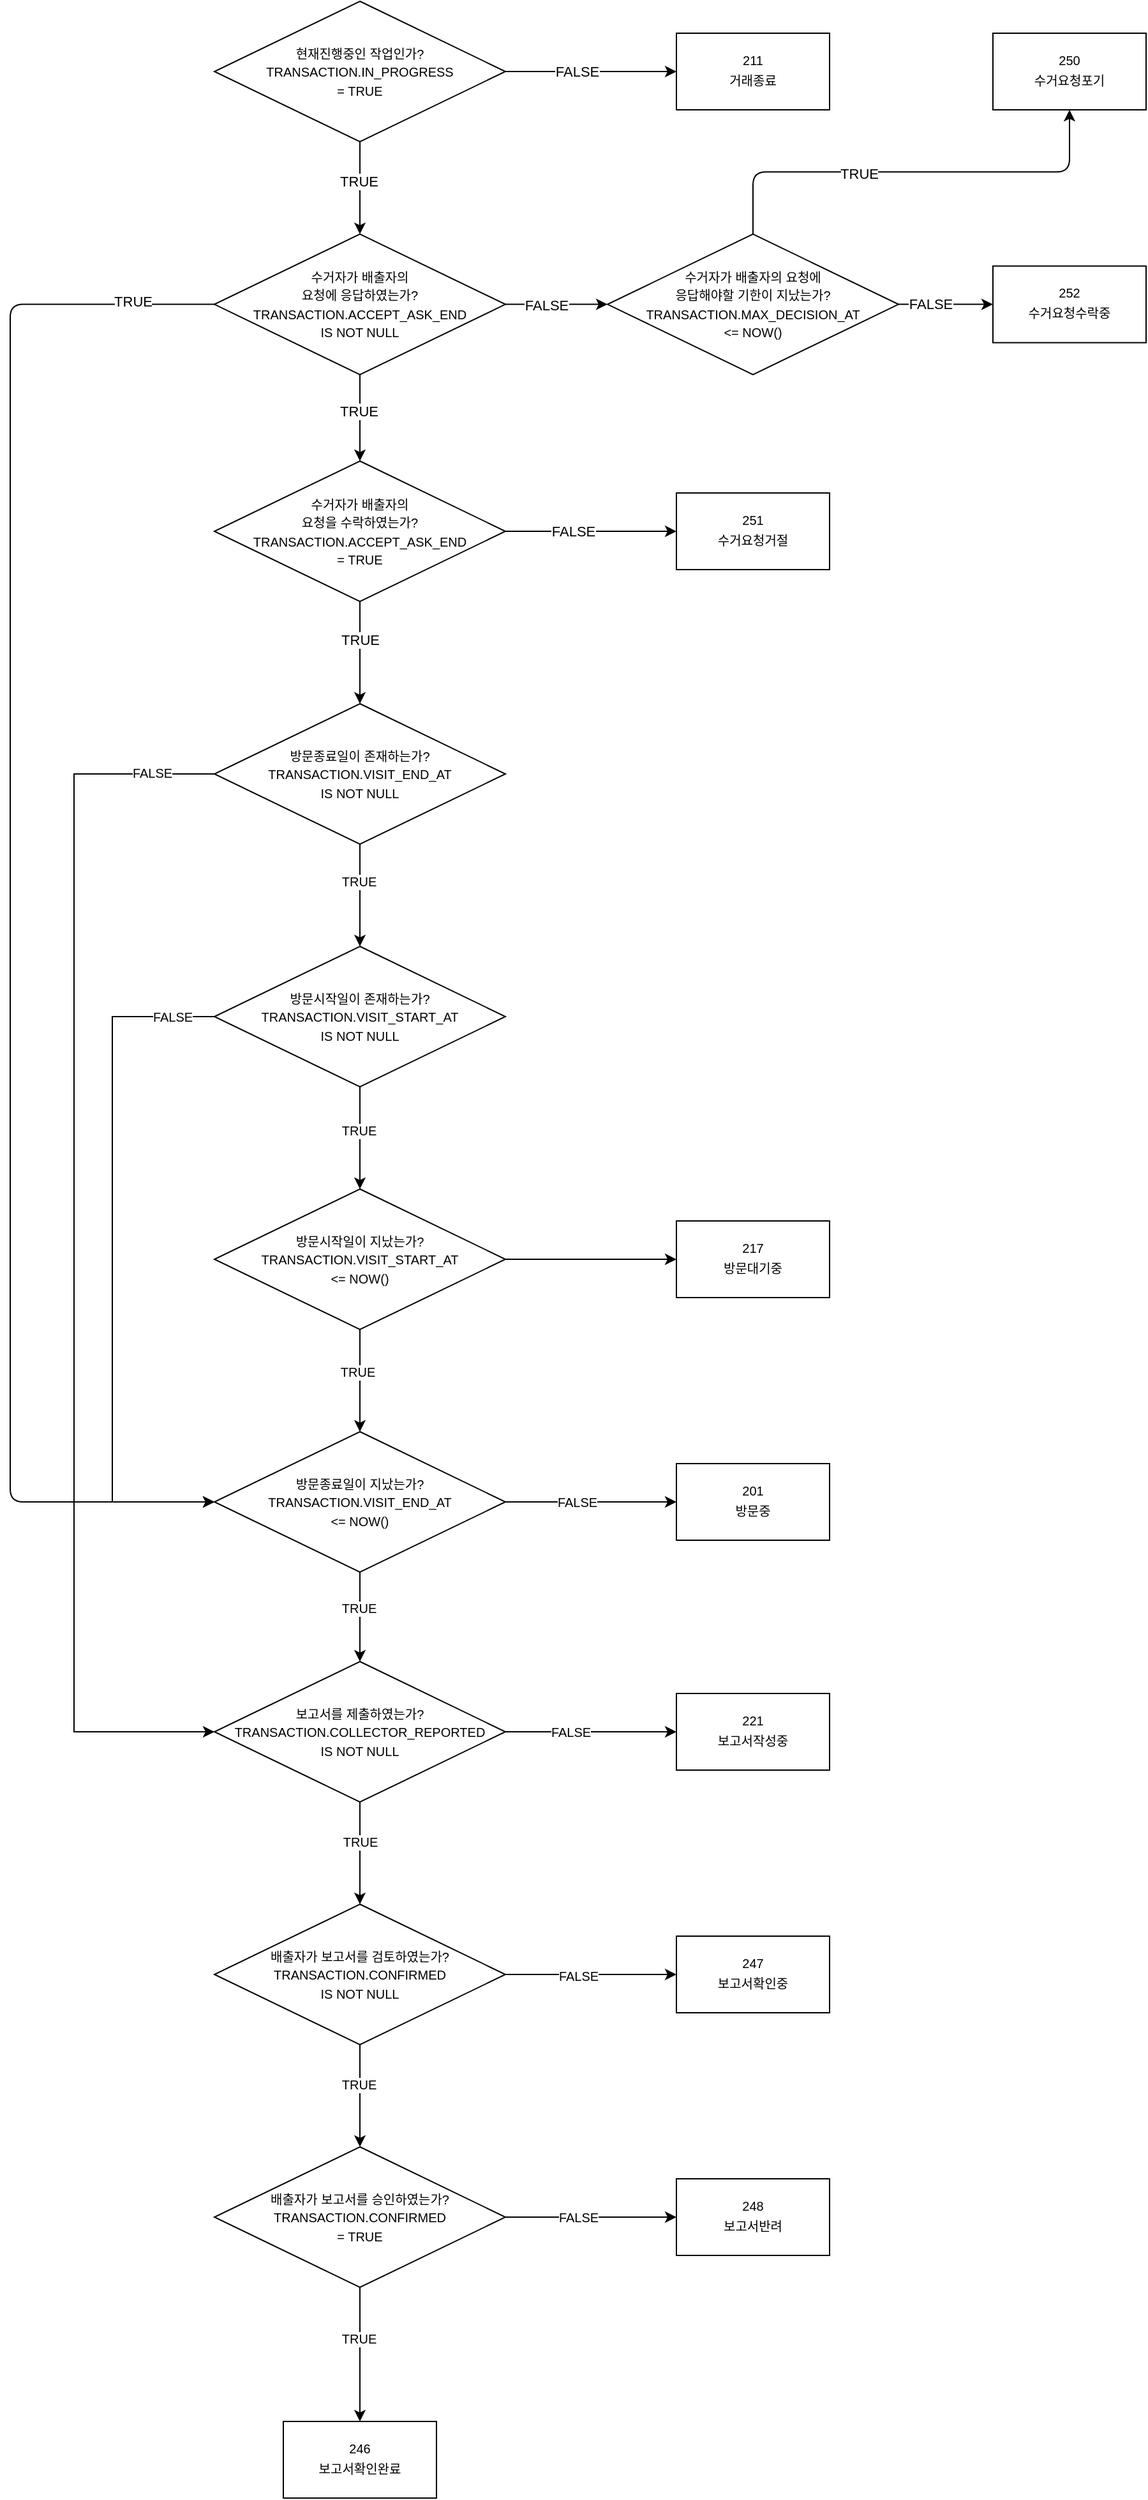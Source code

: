 <mxfile>
    <diagram id="NKuB78-2iF7RFg5ZVrHi" name="Page-1">
        <mxGraphModel dx="2560" dy="2054" grid="1" gridSize="10" guides="1" tooltips="1" connect="1" arrows="1" fold="1" page="1" pageScale="1" pageWidth="827" pageHeight="1169" math="0" shadow="0">
            <root>
                <mxCell id="0"/>
                <mxCell id="1" parent="0"/>
                <mxCell id="32" style="edgeStyle=orthogonalEdgeStyle;html=1;entryX=0;entryY=0.5;entryDx=0;entryDy=0;exitX=0;exitY=0.5;exitDx=0;exitDy=0;" edge="1" parent="1" source="36" target="uX54Qr66YurnJH-6QOxl-19">
                    <mxGeometry relative="1" as="geometry">
                        <Array as="points">
                            <mxPoint x="-810" y="-673"/>
                            <mxPoint x="-810" y="265"/>
                        </Array>
                    </mxGeometry>
                </mxCell>
                <mxCell id="33" value="TRUE" style="edgeLabel;html=1;align=center;verticalAlign=middle;resizable=0;points=[];" vertex="1" connectable="0" parent="32">
                    <mxGeometry x="-0.898" y="-3" relative="1" as="geometry">
                        <mxPoint as="offset"/>
                    </mxGeometry>
                </mxCell>
                <mxCell id="uX54Qr66YurnJH-6QOxl-14" value="" style="edgeStyle=orthogonalEdgeStyle;rounded=0;orthogonalLoop=1;jettySize=auto;html=1;fontSize=10;" parent="1" source="uX54Qr66YurnJH-6QOxl-5" target="uX54Qr66YurnJH-6QOxl-13" edge="1">
                    <mxGeometry relative="1" as="geometry"/>
                </mxCell>
                <mxCell id="uX54Qr66YurnJH-6QOxl-17" value="TRUE" style="edgeLabel;html=1;align=center;verticalAlign=middle;resizable=0;points=[];fontSize=10;" parent="uX54Qr66YurnJH-6QOxl-14" vertex="1" connectable="0">
                    <mxGeometry x="-0.29" y="-1" relative="1" as="geometry">
                        <mxPoint as="offset"/>
                    </mxGeometry>
                </mxCell>
                <mxCell id="uX54Qr66YurnJH-6QOxl-51" style="edgeStyle=orthogonalEdgeStyle;rounded=0;orthogonalLoop=1;jettySize=auto;html=1;entryX=0;entryY=0.5;entryDx=0;entryDy=0;fontSize=10;exitX=0;exitY=0.5;exitDx=0;exitDy=0;" parent="1" source="uX54Qr66YurnJH-6QOxl-5" target="uX54Qr66YurnJH-6QOxl-29" edge="1">
                    <mxGeometry relative="1" as="geometry">
                        <Array as="points">
                            <mxPoint x="-760" y="-305"/>
                            <mxPoint x="-760" y="445"/>
                        </Array>
                    </mxGeometry>
                </mxCell>
                <mxCell id="uX54Qr66YurnJH-6QOxl-52" value="FALSE" style="edgeLabel;html=1;align=center;verticalAlign=middle;resizable=0;points=[];fontSize=10;" parent="uX54Qr66YurnJH-6QOxl-51" vertex="1" connectable="0">
                    <mxGeometry x="-0.898" y="-1" relative="1" as="geometry">
                        <mxPoint as="offset"/>
                    </mxGeometry>
                </mxCell>
                <mxCell id="uX54Qr66YurnJH-6QOxl-5" value="&lt;font style=&quot;font-size: 10px&quot;&gt;&lt;span style=&quot;font-size: 10px&quot;&gt;방문종료일이 존재하는가?&lt;/span&gt;&lt;br style=&quot;font-size: 10px&quot;&gt;&lt;span style=&quot;font-size: 10px&quot;&gt;TRANSACTION.VISIT_END_AT&lt;/span&gt;&lt;br&gt;&lt;span&gt;IS NOT NULL&lt;/span&gt;&lt;br&gt;&lt;/font&gt;" style="rhombus;whiteSpace=wrap;html=1;" parent="1" vertex="1">
                    <mxGeometry x="-650" y="-360" width="228" height="110" as="geometry"/>
                </mxCell>
                <mxCell id="uX54Qr66YurnJH-6QOxl-16" value="" style="edgeStyle=orthogonalEdgeStyle;rounded=0;orthogonalLoop=1;jettySize=auto;html=1;fontSize=10;" parent="1" source="uX54Qr66YurnJH-6QOxl-13" target="uX54Qr66YurnJH-6QOxl-15" edge="1">
                    <mxGeometry relative="1" as="geometry"/>
                </mxCell>
                <mxCell id="uX54Qr66YurnJH-6QOxl-18" value="TRUE" style="edgeLabel;html=1;align=center;verticalAlign=middle;resizable=0;points=[];fontSize=10;" parent="uX54Qr66YurnJH-6QOxl-16" vertex="1" connectable="0">
                    <mxGeometry x="-0.15" y="-1" relative="1" as="geometry">
                        <mxPoint as="offset"/>
                    </mxGeometry>
                </mxCell>
                <mxCell id="uX54Qr66YurnJH-6QOxl-22" style="edgeStyle=orthogonalEdgeStyle;rounded=0;orthogonalLoop=1;jettySize=auto;html=1;entryX=0;entryY=0.5;entryDx=0;entryDy=0;fontSize=10;exitX=0;exitY=0.5;exitDx=0;exitDy=0;" parent="1" source="uX54Qr66YurnJH-6QOxl-13" target="uX54Qr66YurnJH-6QOxl-19" edge="1">
                    <mxGeometry relative="1" as="geometry">
                        <Array as="points">
                            <mxPoint x="-730" y="-115"/>
                            <mxPoint x="-730" y="265"/>
                        </Array>
                    </mxGeometry>
                </mxCell>
                <mxCell id="uX54Qr66YurnJH-6QOxl-23" value="FALSE" style="edgeLabel;html=1;align=center;verticalAlign=middle;resizable=0;points=[];fontSize=10;" parent="uX54Qr66YurnJH-6QOxl-22" vertex="1" connectable="0">
                    <mxGeometry x="-0.824" y="1" relative="1" as="geometry">
                        <mxPoint x="14" y="-1" as="offset"/>
                    </mxGeometry>
                </mxCell>
                <mxCell id="uX54Qr66YurnJH-6QOxl-13" value="&lt;font style=&quot;font-size: 10px&quot;&gt;&lt;span style=&quot;font-size: 10px&quot;&gt;방문시작일이 존재하는가?&lt;/span&gt;&lt;br style=&quot;font-size: 10px&quot;&gt;&lt;span style=&quot;font-size: 10px&quot;&gt;TRANSACTION.VISIT_START_AT&lt;/span&gt;&lt;br&gt;&lt;span&gt;IS NOT NULL&lt;/span&gt;&lt;br&gt;&lt;/font&gt;" style="rhombus;whiteSpace=wrap;html=1;" parent="1" vertex="1">
                    <mxGeometry x="-650" y="-170" width="228" height="110" as="geometry"/>
                </mxCell>
                <mxCell id="uX54Qr66YurnJH-6QOxl-20" value="" style="edgeStyle=orthogonalEdgeStyle;rounded=0;orthogonalLoop=1;jettySize=auto;html=1;fontSize=10;" parent="1" source="uX54Qr66YurnJH-6QOxl-15" target="uX54Qr66YurnJH-6QOxl-19" edge="1">
                    <mxGeometry relative="1" as="geometry"/>
                </mxCell>
                <mxCell id="uX54Qr66YurnJH-6QOxl-21" value="TRUE" style="edgeLabel;html=1;align=center;verticalAlign=middle;resizable=0;points=[];fontSize=10;" parent="uX54Qr66YurnJH-6QOxl-20" vertex="1" connectable="0">
                    <mxGeometry x="-0.186" y="-2" relative="1" as="geometry">
                        <mxPoint as="offset"/>
                    </mxGeometry>
                </mxCell>
                <mxCell id="uX54Qr66YurnJH-6QOxl-28" value="" style="edgeStyle=orthogonalEdgeStyle;rounded=0;orthogonalLoop=1;jettySize=auto;html=1;fontSize=10;" parent="1" source="uX54Qr66YurnJH-6QOxl-15" target="uX54Qr66YurnJH-6QOxl-27" edge="1">
                    <mxGeometry relative="1" as="geometry"/>
                </mxCell>
                <mxCell id="uX54Qr66YurnJH-6QOxl-15" value="&lt;font style=&quot;font-size: 10px&quot;&gt;&lt;span style=&quot;font-size: 10px&quot;&gt;방문시작일이 지났는가?&lt;/span&gt;&lt;br style=&quot;font-size: 10px&quot;&gt;&lt;span style=&quot;font-size: 10px&quot;&gt;TRANSACTION.VISIT_START_AT&lt;/span&gt;&lt;br&gt;&lt;span&gt;&amp;lt;= NOW()&lt;/span&gt;&lt;br&gt;&lt;/font&gt;" style="rhombus;whiteSpace=wrap;html=1;" parent="1" vertex="1">
                    <mxGeometry x="-650" y="20" width="228" height="110" as="geometry"/>
                </mxCell>
                <mxCell id="uX54Qr66YurnJH-6QOxl-25" value="" style="edgeStyle=orthogonalEdgeStyle;rounded=0;orthogonalLoop=1;jettySize=auto;html=1;fontSize=10;" parent="1" source="uX54Qr66YurnJH-6QOxl-19" target="uX54Qr66YurnJH-6QOxl-24" edge="1">
                    <mxGeometry relative="1" as="geometry"/>
                </mxCell>
                <mxCell id="uX54Qr66YurnJH-6QOxl-26" value="FALSE" style="edgeLabel;html=1;align=center;verticalAlign=middle;resizable=0;points=[];fontSize=10;" parent="uX54Qr66YurnJH-6QOxl-25" vertex="1" connectable="0">
                    <mxGeometry x="-0.164" relative="1" as="geometry">
                        <mxPoint as="offset"/>
                    </mxGeometry>
                </mxCell>
                <mxCell id="uX54Qr66YurnJH-6QOxl-30" value="" style="edgeStyle=orthogonalEdgeStyle;rounded=0;orthogonalLoop=1;jettySize=auto;html=1;fontSize=10;entryX=0.5;entryY=0;entryDx=0;entryDy=0;" parent="1" source="uX54Qr66YurnJH-6QOxl-19" target="uX54Qr66YurnJH-6QOxl-29" edge="1">
                    <mxGeometry relative="1" as="geometry">
                        <mxPoint x="-490" y="380" as="targetPoint"/>
                    </mxGeometry>
                </mxCell>
                <mxCell id="uX54Qr66YurnJH-6QOxl-31" value="TRUE" style="edgeLabel;html=1;align=center;verticalAlign=middle;resizable=0;points=[];fontSize=10;" parent="uX54Qr66YurnJH-6QOxl-30" vertex="1" connectable="0">
                    <mxGeometry x="-0.207" y="-1" relative="1" as="geometry">
                        <mxPoint as="offset"/>
                    </mxGeometry>
                </mxCell>
                <mxCell id="34" value="" style="edgeStyle=none;html=1;" edge="1" source="36" target="39" parent="uX54Qr66YurnJH-6QOxl-30">
                    <mxGeometry relative="1" as="geometry"/>
                </mxCell>
                <mxCell id="35" value="FALSE" style="edgeLabel;html=1;align=center;verticalAlign=middle;resizable=0;points=[];" vertex="1" connectable="0" parent="34">
                    <mxGeometry x="-0.351" relative="1" as="geometry">
                        <mxPoint x="6" as="offset"/>
                    </mxGeometry>
                </mxCell>
                <mxCell id="uX54Qr66YurnJH-6QOxl-19" value="&lt;font style=&quot;font-size: 10px&quot;&gt;&lt;span style=&quot;font-size: 10px&quot;&gt;방문종료일이 지났는가?&lt;/span&gt;&lt;br style=&quot;font-size: 10px&quot;&gt;&lt;span style=&quot;font-size: 10px&quot;&gt;TRANSACTION.VISIT_END_AT&lt;/span&gt;&lt;br&gt;&lt;span&gt;&amp;lt;= NOW()&lt;/span&gt;&lt;br&gt;&lt;/font&gt;" style="rhombus;whiteSpace=wrap;html=1;" parent="1" vertex="1">
                    <mxGeometry x="-650" y="210" width="228" height="110" as="geometry"/>
                </mxCell>
                <mxCell id="uX54Qr66YurnJH-6QOxl-24" value="&lt;font style=&quot;font-size: 10px&quot;&gt;201&lt;br&gt;&lt;/font&gt;&lt;table style=&quot;font-size: 10px&quot;&gt;&lt;tbody&gt;&lt;tr&gt;&lt;td&gt;방문중&lt;/td&gt;&lt;/tr&gt;&lt;/tbody&gt;&lt;/table&gt;" style="whiteSpace=wrap;html=1;" parent="1" vertex="1">
                    <mxGeometry x="-288" y="235" width="120" height="60" as="geometry"/>
                </mxCell>
                <mxCell id="uX54Qr66YurnJH-6QOxl-27" value="&lt;font style=&quot;font-size: 10px&quot;&gt;217&lt;br&gt;&lt;/font&gt;&lt;table style=&quot;font-size: 10px&quot;&gt;&lt;tbody&gt;&lt;tr&gt;&lt;td&gt;방문대기중&lt;/td&gt;&lt;/tr&gt;&lt;/tbody&gt;&lt;/table&gt;" style="whiteSpace=wrap;html=1;" parent="1" vertex="1">
                    <mxGeometry x="-288" y="45" width="120" height="60" as="geometry"/>
                </mxCell>
                <mxCell id="uX54Qr66YurnJH-6QOxl-33" value="" style="edgeStyle=orthogonalEdgeStyle;rounded=0;orthogonalLoop=1;jettySize=auto;html=1;fontSize=10;" parent="1" source="uX54Qr66YurnJH-6QOxl-29" target="uX54Qr66YurnJH-6QOxl-32" edge="1">
                    <mxGeometry relative="1" as="geometry"/>
                </mxCell>
                <mxCell id="uX54Qr66YurnJH-6QOxl-34" value="FALSE" style="edgeLabel;html=1;align=center;verticalAlign=middle;resizable=0;points=[];fontSize=10;" parent="uX54Qr66YurnJH-6QOxl-33" vertex="1" connectable="0">
                    <mxGeometry x="-0.241" relative="1" as="geometry">
                        <mxPoint as="offset"/>
                    </mxGeometry>
                </mxCell>
                <mxCell id="uX54Qr66YurnJH-6QOxl-36" value="" style="edgeStyle=orthogonalEdgeStyle;rounded=0;orthogonalLoop=1;jettySize=auto;html=1;fontSize=10;" parent="1" source="uX54Qr66YurnJH-6QOxl-29" target="uX54Qr66YurnJH-6QOxl-35" edge="1">
                    <mxGeometry relative="1" as="geometry"/>
                </mxCell>
                <mxCell id="uX54Qr66YurnJH-6QOxl-37" value="TRUE" style="edgeLabel;html=1;align=center;verticalAlign=middle;resizable=0;points=[];fontSize=10;" parent="uX54Qr66YurnJH-6QOxl-36" vertex="1" connectable="0">
                    <mxGeometry x="-0.229" relative="1" as="geometry">
                        <mxPoint as="offset"/>
                    </mxGeometry>
                </mxCell>
                <mxCell id="uX54Qr66YurnJH-6QOxl-29" value="&lt;font&gt;&lt;span style=&quot;font-size: 10px&quot;&gt;보고서를 제출하였는가?&lt;/span&gt;&lt;br style=&quot;font-size: 10px&quot;&gt;&lt;span style=&quot;font-size: 10px&quot;&gt;TRANSACTION.COLLECTOR_REPORTED&lt;/span&gt;&lt;br&gt;&lt;span style=&quot;font-size: 10px&quot;&gt;IS NOT NULL&lt;/span&gt;&lt;br&gt;&lt;/font&gt;" style="rhombus;whiteSpace=wrap;html=1;" parent="1" vertex="1">
                    <mxGeometry x="-650" y="390" width="228" height="110" as="geometry"/>
                </mxCell>
                <mxCell id="uX54Qr66YurnJH-6QOxl-32" value="&lt;font style=&quot;font-size: 10px&quot;&gt;221&lt;br&gt;&lt;/font&gt;&lt;table style=&quot;font-size: 10px&quot;&gt;&lt;tbody&gt;&lt;tr&gt;&lt;td&gt;보고서작성중&lt;/td&gt;&lt;/tr&gt;&lt;/tbody&gt;&lt;/table&gt;" style="whiteSpace=wrap;html=1;" parent="1" vertex="1">
                    <mxGeometry x="-288" y="415" width="120" height="60" as="geometry"/>
                </mxCell>
                <mxCell id="uX54Qr66YurnJH-6QOxl-42" value="" style="edgeStyle=orthogonalEdgeStyle;rounded=0;orthogonalLoop=1;jettySize=auto;html=1;fontSize=10;" parent="1" source="uX54Qr66YurnJH-6QOxl-35" target="uX54Qr66YurnJH-6QOxl-41" edge="1">
                    <mxGeometry relative="1" as="geometry"/>
                </mxCell>
                <mxCell id="uX54Qr66YurnJH-6QOxl-43" value="TRUE" style="edgeLabel;html=1;align=center;verticalAlign=middle;resizable=0;points=[];fontSize=10;" parent="uX54Qr66YurnJH-6QOxl-42" vertex="1" connectable="0">
                    <mxGeometry x="-0.221" y="-1" relative="1" as="geometry">
                        <mxPoint as="offset"/>
                    </mxGeometry>
                </mxCell>
                <mxCell id="uX54Qr66YurnJH-6QOxl-54" value="" style="edgeStyle=orthogonalEdgeStyle;rounded=0;orthogonalLoop=1;jettySize=auto;html=1;fontSize=10;" parent="1" source="uX54Qr66YurnJH-6QOxl-35" target="uX54Qr66YurnJH-6QOxl-53" edge="1">
                    <mxGeometry relative="1" as="geometry"/>
                </mxCell>
                <mxCell id="uX54Qr66YurnJH-6QOxl-55" value="FALSE" style="edgeLabel;html=1;align=center;verticalAlign=middle;resizable=0;points=[];fontSize=10;" parent="uX54Qr66YurnJH-6QOxl-54" vertex="1" connectable="0">
                    <mxGeometry x="-0.16" y="-1" relative="1" as="geometry">
                        <mxPoint as="offset"/>
                    </mxGeometry>
                </mxCell>
                <mxCell id="uX54Qr66YurnJH-6QOxl-35" value="&lt;font&gt;&lt;span style=&quot;font-size: 10px&quot;&gt;배출자가 보고서를 검토하였는가?&lt;/span&gt;&lt;br style=&quot;font-size: 10px&quot;&gt;&lt;span style=&quot;font-size: 10px&quot;&gt;TRANSACTION.&lt;/span&gt;&lt;span style=&quot;font-size: 10px&quot;&gt;CONFIRMED&lt;/span&gt;&lt;br&gt;&lt;span style=&quot;font-size: 10px&quot;&gt;IS NOT NULL&lt;/span&gt;&lt;br&gt;&lt;/font&gt;" style="rhombus;whiteSpace=wrap;html=1;" parent="1" vertex="1">
                    <mxGeometry x="-650" y="580" width="228" height="110" as="geometry"/>
                </mxCell>
                <mxCell id="uX54Qr66YurnJH-6QOxl-45" value="" style="edgeStyle=orthogonalEdgeStyle;rounded=0;orthogonalLoop=1;jettySize=auto;html=1;fontSize=10;" parent="1" source="uX54Qr66YurnJH-6QOxl-41" target="uX54Qr66YurnJH-6QOxl-44" edge="1">
                    <mxGeometry relative="1" as="geometry"/>
                </mxCell>
                <mxCell id="uX54Qr66YurnJH-6QOxl-46" value="TRUE" style="edgeLabel;html=1;align=center;verticalAlign=middle;resizable=0;points=[];fontSize=10;" parent="uX54Qr66YurnJH-6QOxl-45" vertex="1" connectable="0">
                    <mxGeometry x="-0.238" y="-1" relative="1" as="geometry">
                        <mxPoint as="offset"/>
                    </mxGeometry>
                </mxCell>
                <mxCell id="uX54Qr66YurnJH-6QOxl-48" value="" style="edgeStyle=orthogonalEdgeStyle;rounded=0;orthogonalLoop=1;jettySize=auto;html=1;fontSize=10;" parent="1" source="uX54Qr66YurnJH-6QOxl-41" target="uX54Qr66YurnJH-6QOxl-47" edge="1">
                    <mxGeometry relative="1" as="geometry"/>
                </mxCell>
                <mxCell id="uX54Qr66YurnJH-6QOxl-56" value="FALSE" style="edgeLabel;html=1;align=center;verticalAlign=middle;resizable=0;points=[];fontSize=10;" parent="uX54Qr66YurnJH-6QOxl-48" vertex="1" connectable="0">
                    <mxGeometry x="-0.146" relative="1" as="geometry">
                        <mxPoint as="offset"/>
                    </mxGeometry>
                </mxCell>
                <mxCell id="uX54Qr66YurnJH-6QOxl-41" value="&lt;font&gt;&lt;span style=&quot;font-size: 10px&quot;&gt;배출자가 보고서를 승인하였는가?&lt;/span&gt;&lt;br style=&quot;font-size: 10px&quot;&gt;&lt;span style=&quot;font-size: 10px&quot;&gt;TRANSACTION.&lt;/span&gt;&lt;span style=&quot;font-size: 10px&quot;&gt;CONFIRMED&lt;/span&gt;&lt;br&gt;&lt;span style=&quot;font-size: 10px&quot;&gt;= TRUE&lt;/span&gt;&lt;br&gt;&lt;/font&gt;" style="rhombus;whiteSpace=wrap;html=1;" parent="1" vertex="1">
                    <mxGeometry x="-650" y="770" width="228" height="110" as="geometry"/>
                </mxCell>
                <mxCell id="uX54Qr66YurnJH-6QOxl-44" value="&lt;font style=&quot;font-size: 10px&quot;&gt;246&lt;br&gt;&lt;/font&gt;&lt;table style=&quot;font-size: 10px&quot;&gt;&lt;tbody&gt;&lt;tr&gt;&lt;td&gt;보고서확인완료&lt;/td&gt;&lt;/tr&gt;&lt;/tbody&gt;&lt;/table&gt;" style="whiteSpace=wrap;html=1;" parent="1" vertex="1">
                    <mxGeometry x="-596" y="985" width="120" height="60" as="geometry"/>
                </mxCell>
                <mxCell id="uX54Qr66YurnJH-6QOxl-47" value="&lt;font style=&quot;font-size: 10px&quot;&gt;248&lt;br&gt;&lt;/font&gt;&lt;table style=&quot;font-size: 10px&quot;&gt;&lt;tbody&gt;&lt;tr&gt;&lt;td&gt;보고서반려&lt;/td&gt;&lt;/tr&gt;&lt;/tbody&gt;&lt;/table&gt;" style="whiteSpace=wrap;html=1;" parent="1" vertex="1">
                    <mxGeometry x="-288" y="795" width="120" height="60" as="geometry"/>
                </mxCell>
                <mxCell id="uX54Qr66YurnJH-6QOxl-53" value="&lt;font style=&quot;font-size: 10px&quot;&gt;247&lt;br&gt;&lt;/font&gt;&lt;table style=&quot;font-size: 10px&quot;&gt;&lt;tbody&gt;&lt;tr&gt;&lt;td&gt;보고서확인중&lt;/td&gt;&lt;/tr&gt;&lt;/tbody&gt;&lt;/table&gt;" style="whiteSpace=wrap;html=1;" parent="1" vertex="1">
                    <mxGeometry x="-288" y="605" width="120" height="60" as="geometry"/>
                </mxCell>
                <mxCell id="22" value="" style="edgeStyle=orthogonalEdgeStyle;rounded=0;orthogonalLoop=1;jettySize=auto;html=1;" edge="1" source="24" target="25" parent="1">
                    <mxGeometry relative="1" as="geometry"/>
                </mxCell>
                <mxCell id="23" value="FALSE" style="edgeLabel;html=1;align=center;verticalAlign=middle;resizable=0;points=[];" vertex="1" connectable="0" parent="22">
                    <mxGeometry x="-0.17" relative="1" as="geometry">
                        <mxPoint as="offset"/>
                    </mxGeometry>
                </mxCell>
                <mxCell id="26" value="" style="edgeStyle=orthogonalEdgeStyle;html=1;entryX=0.5;entryY=0;entryDx=0;entryDy=0;" edge="1" parent="1" source="24" target="36">
                    <mxGeometry relative="1" as="geometry">
                        <mxPoint x="-440" y="-730" as="targetPoint"/>
                    </mxGeometry>
                </mxCell>
                <mxCell id="27" value="TRUE" style="edgeLabel;html=1;align=center;verticalAlign=middle;resizable=0;points=[];" vertex="1" connectable="0" parent="26">
                    <mxGeometry x="-0.161" y="-1" relative="1" as="geometry">
                        <mxPoint as="offset"/>
                    </mxGeometry>
                </mxCell>
                <mxCell id="24" value="&lt;font style=&quot;font-size: 10px&quot;&gt;&lt;span style=&quot;font-size: 10px&quot;&gt;현재진행중인 작업인가?&lt;/span&gt;&lt;br style=&quot;font-size: 10px&quot;&gt;TRANSACTION.IN_PROGRESS&lt;br&gt;= TRUE&lt;br&gt;&lt;/font&gt;" style="rhombus;whiteSpace=wrap;html=1;" vertex="1" parent="1">
                    <mxGeometry x="-650" y="-910" width="228" height="110" as="geometry"/>
                </mxCell>
                <mxCell id="25" value="&lt;font style=&quot;font-size: 10px&quot;&gt;211&lt;br&gt;&lt;/font&gt;&lt;table style=&quot;font-size: 10px&quot;&gt;&lt;tbody&gt;&lt;tr&gt;&lt;td&gt;&lt;font style=&quot;font-size: 10px&quot;&gt;거래종료&lt;/font&gt;&lt;/td&gt;&lt;/tr&gt;&lt;/tbody&gt;&lt;/table&gt;" style="whiteSpace=wrap;html=1;" vertex="1" parent="1">
                    <mxGeometry x="-288" y="-885" width="120" height="60" as="geometry"/>
                </mxCell>
                <mxCell id="42" value="" style="edgeStyle=orthogonalEdgeStyle;html=1;entryX=0.5;entryY=0;entryDx=0;entryDy=0;" edge="1" parent="1" source="36" target="48">
                    <mxGeometry relative="1" as="geometry"/>
                </mxCell>
                <mxCell id="43" value="TRUE" style="edgeLabel;html=1;align=center;verticalAlign=middle;resizable=0;points=[];" vertex="1" connectable="0" parent="42">
                    <mxGeometry x="-0.169" y="-1" relative="1" as="geometry">
                        <mxPoint as="offset"/>
                    </mxGeometry>
                </mxCell>
                <mxCell id="36" value="&lt;font&gt;&lt;span style=&quot;font-size: 10px&quot;&gt;수거자가 배출자의 &lt;br&gt;요청에 응답하였는가?&lt;/span&gt;&lt;br style=&quot;font-size: 10px&quot;&gt;&lt;span style=&quot;font-size: 10px&quot;&gt;TRANSACTION.ACCEPT_ASK_END&lt;/span&gt;&lt;br&gt;&lt;span style=&quot;font-size: 10px&quot;&gt;IS NOT NULL&lt;/span&gt;&lt;br&gt;&lt;/font&gt;" style="rhombus;whiteSpace=wrap;html=1;" vertex="1" parent="1">
                    <mxGeometry x="-650" y="-727.69" width="228" height="110" as="geometry"/>
                </mxCell>
                <mxCell id="37" value="" style="edgeStyle=none;html=1;" edge="1" source="39" target="40" parent="1">
                    <mxGeometry relative="1" as="geometry"/>
                </mxCell>
                <mxCell id="38" value="FALSE" style="edgeLabel;html=1;align=center;verticalAlign=middle;resizable=0;points=[];" vertex="1" connectable="0" parent="37">
                    <mxGeometry x="-0.338" y="1" relative="1" as="geometry">
                        <mxPoint as="offset"/>
                    </mxGeometry>
                </mxCell>
                <mxCell id="44" value="" style="edgeStyle=orthogonalEdgeStyle;html=1;exitX=0.5;exitY=0;exitDx=0;exitDy=0;" edge="1" parent="1" source="39" target="41">
                    <mxGeometry relative="1" as="geometry"/>
                </mxCell>
                <mxCell id="45" value="TRUE" style="edgeLabel;html=1;align=center;verticalAlign=middle;resizable=0;points=[];" vertex="1" connectable="0" parent="44">
                    <mxGeometry x="-0.241" y="-1" relative="1" as="geometry">
                        <mxPoint as="offset"/>
                    </mxGeometry>
                </mxCell>
                <mxCell id="39" value="&lt;font&gt;&lt;span style=&quot;font-size: 10px&quot;&gt;수거자가 배출자의 요청에 &lt;br&gt;응답해야할 기한이 지났는가?&lt;/span&gt;&lt;br style=&quot;font-size: 10px&quot;&gt;&lt;span style=&quot;font-size: 10px&quot;&gt;TRANSACTION.&lt;/span&gt;&lt;span style=&quot;font-size: 10px&quot;&gt;MAX_DECISION_AT&lt;/span&gt;&lt;br&gt;&lt;span style=&quot;font-size: 10px&quot;&gt;&amp;lt;= NOW()&lt;/span&gt;&lt;br&gt;&lt;/font&gt;" style="rhombus;whiteSpace=wrap;html=1;" vertex="1" parent="1">
                    <mxGeometry x="-342" y="-727.69" width="228" height="110" as="geometry"/>
                </mxCell>
                <mxCell id="40" value="&lt;font style=&quot;font-size: 10px&quot;&gt;252&lt;br&gt;&lt;/font&gt;&lt;table style=&quot;font-size: 10px&quot;&gt;&lt;tbody&gt;&lt;tr&gt;&lt;td&gt;수거요청수락중&lt;/td&gt;&lt;/tr&gt;&lt;/tbody&gt;&lt;/table&gt;" style="whiteSpace=wrap;html=1;" vertex="1" parent="1">
                    <mxGeometry x="-40" y="-702.69" width="120" height="60" as="geometry"/>
                </mxCell>
                <mxCell id="41" value="&lt;font style=&quot;font-size: 10px&quot;&gt;250&lt;br&gt;&lt;/font&gt;&lt;table style=&quot;font-size: 10px&quot;&gt;&lt;tbody&gt;&lt;tr&gt;&lt;td&gt;수거요청포기&lt;/td&gt;&lt;/tr&gt;&lt;/tbody&gt;&lt;/table&gt;" style="whiteSpace=wrap;html=1;" vertex="1" parent="1">
                    <mxGeometry x="-40" y="-885" width="120" height="60" as="geometry"/>
                </mxCell>
                <mxCell id="46" style="edgeStyle=none;html=1;entryX=0;entryY=0.5;entryDx=0;entryDy=0;" edge="1" source="48" target="49" parent="1">
                    <mxGeometry relative="1" as="geometry"/>
                </mxCell>
                <mxCell id="47" value="FALSE" style="edgeLabel;html=1;align=center;verticalAlign=middle;resizable=0;points=[];" vertex="1" connectable="0" parent="46">
                    <mxGeometry x="-0.16" relative="1" as="geometry">
                        <mxPoint x="-4" as="offset"/>
                    </mxGeometry>
                </mxCell>
                <mxCell id="50" value="" style="edgeStyle=orthogonalEdgeStyle;html=1;" edge="1" parent="1" source="48" target="uX54Qr66YurnJH-6QOxl-5">
                    <mxGeometry relative="1" as="geometry"/>
                </mxCell>
                <mxCell id="51" value="TRUE" style="edgeLabel;html=1;align=center;verticalAlign=middle;resizable=0;points=[];" vertex="1" connectable="0" parent="50">
                    <mxGeometry x="-0.255" relative="1" as="geometry">
                        <mxPoint as="offset"/>
                    </mxGeometry>
                </mxCell>
                <mxCell id="48" value="&lt;font&gt;&lt;span style=&quot;font-size: 10px&quot;&gt;수거자가 배출자의 &lt;br&gt;요청을 수락하였는가?&lt;/span&gt;&lt;br style=&quot;font-size: 10px&quot;&gt;&lt;span style=&quot;font-size: 10px&quot;&gt;TRANSACTION.ACCEPT_ASK_END&lt;/span&gt;&lt;br&gt;&lt;span style=&quot;font-size: 10px&quot;&gt;= TRUE&lt;/span&gt;&lt;br&gt;&lt;/font&gt;" style="rhombus;whiteSpace=wrap;html=1;" vertex="1" parent="1">
                    <mxGeometry x="-650" y="-550" width="228" height="110" as="geometry"/>
                </mxCell>
                <mxCell id="49" value="&lt;font style=&quot;font-size: 10px&quot;&gt;251&lt;br&gt;&lt;/font&gt;&lt;table style=&quot;font-size: 10px&quot;&gt;&lt;tbody&gt;&lt;tr&gt;&lt;td&gt;수거요청거절&lt;/td&gt;&lt;/tr&gt;&lt;/tbody&gt;&lt;/table&gt;" style="whiteSpace=wrap;html=1;" vertex="1" parent="1">
                    <mxGeometry x="-288" y="-525" width="120" height="60" as="geometry"/>
                </mxCell>
            </root>
        </mxGraphModel>
    </diagram>
</mxfile>